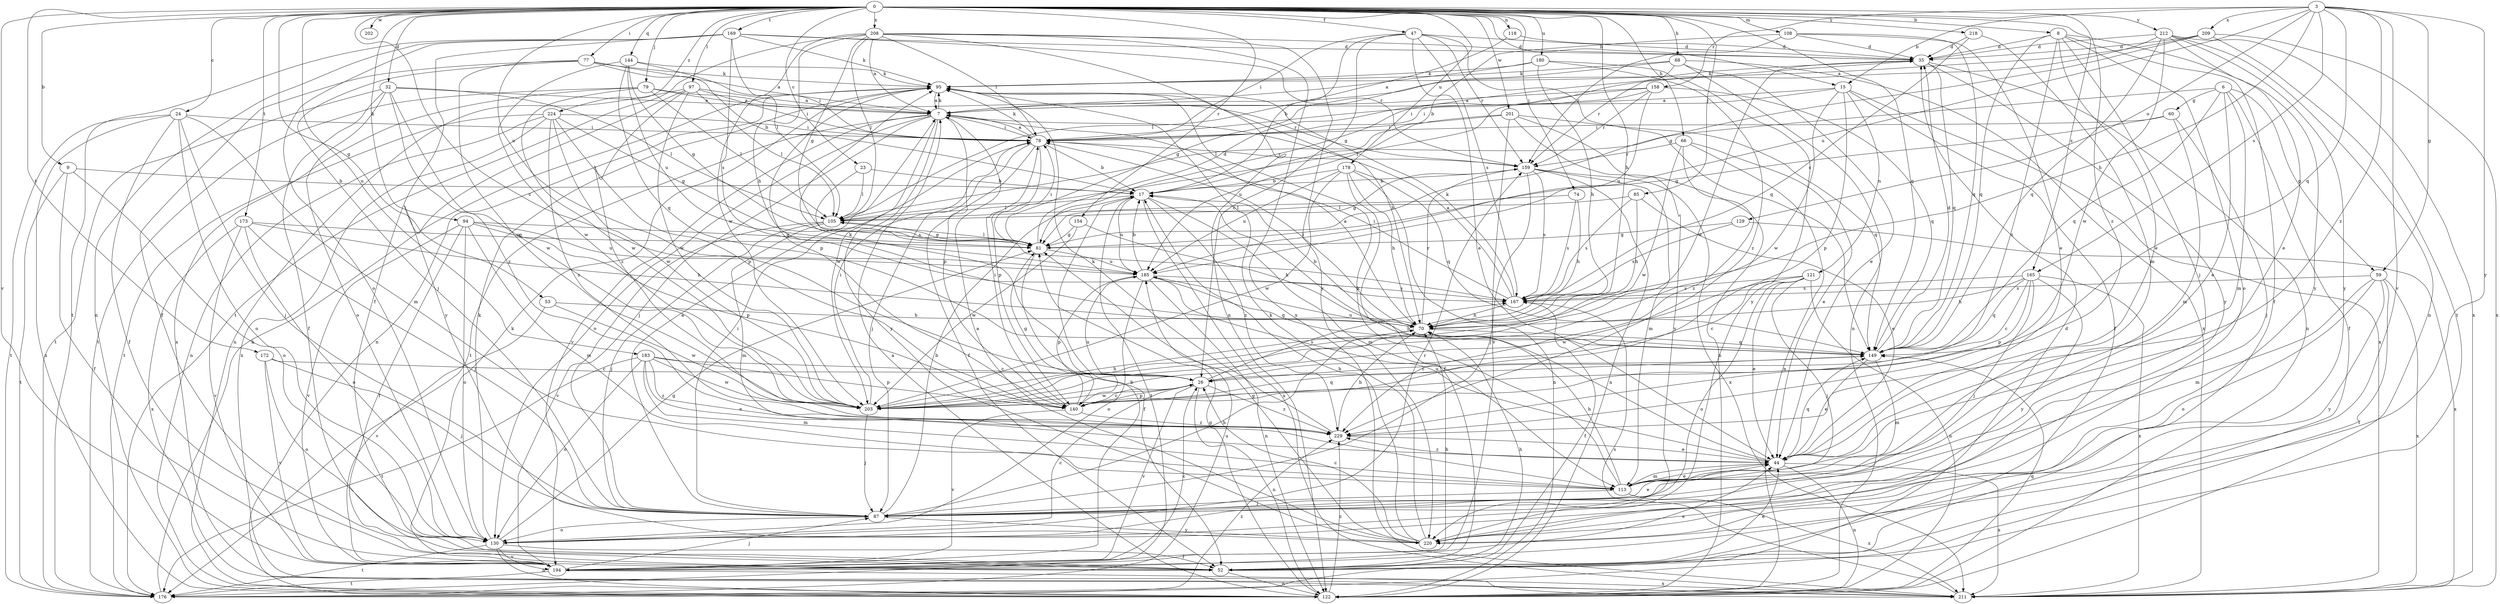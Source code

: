 strict digraph  {
0;
3;
6;
7;
8;
9;
15;
17;
23;
24;
26;
32;
35;
44;
47;
52;
53;
59;
60;
61;
66;
68;
70;
74;
77;
78;
79;
85;
87;
94;
95;
97;
105;
108;
113;
118;
121;
122;
129;
130;
140;
144;
149;
154;
158;
159;
165;
167;
169;
172;
173;
176;
178;
180;
183;
185;
194;
201;
202;
203;
208;
209;
211;
212;
218;
220;
224;
229;
0 -> 8  [label=b];
0 -> 9  [label=b];
0 -> 15  [label=b];
0 -> 23  [label=c];
0 -> 24  [label=c];
0 -> 26  [label=c];
0 -> 32  [label=d];
0 -> 47  [label=f];
0 -> 53  [label=g];
0 -> 66  [label=h];
0 -> 68  [label=h];
0 -> 70  [label=h];
0 -> 74  [label=i];
0 -> 77  [label=i];
0 -> 79  [label=j];
0 -> 85  [label=j];
0 -> 94  [label=k];
0 -> 97  [label=l];
0 -> 108  [label=m];
0 -> 118  [label=n];
0 -> 144  [label=q];
0 -> 149  [label=q];
0 -> 154  [label=r];
0 -> 165  [label=s];
0 -> 169  [label=t];
0 -> 172  [label=t];
0 -> 173  [label=t];
0 -> 178  [label=u];
0 -> 180  [label=u];
0 -> 183  [label=u];
0 -> 185  [label=u];
0 -> 194  [label=v];
0 -> 201  [label=w];
0 -> 202  [label=w];
0 -> 208  [label=x];
0 -> 212  [label=y];
0 -> 218  [label=y];
0 -> 224  [label=z];
0 -> 229  [label=z];
3 -> 15  [label=b];
3 -> 59  [label=g];
3 -> 70  [label=h];
3 -> 129  [label=o];
3 -> 149  [label=q];
3 -> 158  [label=r];
3 -> 165  [label=s];
3 -> 185  [label=u];
3 -> 194  [label=v];
3 -> 209  [label=x];
3 -> 220  [label=y];
3 -> 229  [label=z];
6 -> 44  [label=e];
6 -> 52  [label=f];
6 -> 59  [label=g];
6 -> 60  [label=g];
6 -> 105  [label=l];
6 -> 113  [label=m];
6 -> 149  [label=q];
7 -> 78  [label=i];
7 -> 87  [label=j];
7 -> 95  [label=k];
7 -> 130  [label=o];
7 -> 140  [label=p];
7 -> 176  [label=t];
7 -> 194  [label=v];
7 -> 203  [label=w];
7 -> 220  [label=y];
8 -> 35  [label=d];
8 -> 44  [label=e];
8 -> 52  [label=f];
8 -> 87  [label=j];
8 -> 130  [label=o];
8 -> 149  [label=q];
8 -> 220  [label=y];
8 -> 229  [label=z];
9 -> 17  [label=b];
9 -> 52  [label=f];
9 -> 130  [label=o];
9 -> 176  [label=t];
15 -> 7  [label=a];
15 -> 52  [label=f];
15 -> 78  [label=i];
15 -> 121  [label=n];
15 -> 140  [label=p];
15 -> 203  [label=w];
15 -> 211  [label=x];
17 -> 105  [label=l];
17 -> 113  [label=m];
17 -> 176  [label=t];
17 -> 185  [label=u];
17 -> 211  [label=x];
17 -> 229  [label=z];
23 -> 17  [label=b];
23 -> 105  [label=l];
23 -> 167  [label=s];
24 -> 52  [label=f];
24 -> 78  [label=i];
24 -> 87  [label=j];
24 -> 113  [label=m];
24 -> 122  [label=n];
24 -> 130  [label=o];
24 -> 176  [label=t];
26 -> 95  [label=k];
26 -> 122  [label=n];
26 -> 140  [label=p];
26 -> 167  [label=s];
26 -> 194  [label=v];
26 -> 203  [label=w];
26 -> 229  [label=z];
32 -> 7  [label=a];
32 -> 52  [label=f];
32 -> 105  [label=l];
32 -> 130  [label=o];
32 -> 176  [label=t];
32 -> 203  [label=w];
32 -> 229  [label=z];
35 -> 95  [label=k];
35 -> 122  [label=n];
35 -> 149  [label=q];
35 -> 203  [label=w];
35 -> 220  [label=y];
44 -> 17  [label=b];
44 -> 113  [label=m];
44 -> 122  [label=n];
44 -> 149  [label=q];
44 -> 185  [label=u];
44 -> 211  [label=x];
44 -> 229  [label=z];
47 -> 17  [label=b];
47 -> 26  [label=c];
47 -> 35  [label=d];
47 -> 44  [label=e];
47 -> 78  [label=i];
47 -> 149  [label=q];
47 -> 159  [label=r];
47 -> 167  [label=s];
52 -> 44  [label=e];
52 -> 70  [label=h];
52 -> 122  [label=n];
53 -> 70  [label=h];
53 -> 194  [label=v];
53 -> 203  [label=w];
59 -> 52  [label=f];
59 -> 113  [label=m];
59 -> 130  [label=o];
59 -> 167  [label=s];
59 -> 211  [label=x];
59 -> 220  [label=y];
60 -> 61  [label=g];
60 -> 78  [label=i];
60 -> 87  [label=j];
60 -> 113  [label=m];
61 -> 35  [label=d];
61 -> 52  [label=f];
61 -> 78  [label=i];
61 -> 105  [label=l];
61 -> 185  [label=u];
66 -> 44  [label=e];
66 -> 122  [label=n];
66 -> 159  [label=r];
66 -> 203  [label=w];
66 -> 229  [label=z];
68 -> 44  [label=e];
68 -> 61  [label=g];
68 -> 95  [label=k];
68 -> 122  [label=n];
68 -> 159  [label=r];
68 -> 211  [label=x];
70 -> 7  [label=a];
70 -> 17  [label=b];
70 -> 78  [label=i];
70 -> 149  [label=q];
70 -> 159  [label=r];
74 -> 70  [label=h];
74 -> 105  [label=l];
74 -> 167  [label=s];
77 -> 7  [label=a];
77 -> 17  [label=b];
77 -> 52  [label=f];
77 -> 87  [label=j];
77 -> 95  [label=k];
77 -> 203  [label=w];
78 -> 7  [label=a];
78 -> 17  [label=b];
78 -> 52  [label=f];
78 -> 87  [label=j];
78 -> 95  [label=k];
78 -> 140  [label=p];
78 -> 159  [label=r];
79 -> 7  [label=a];
79 -> 105  [label=l];
79 -> 159  [label=r];
79 -> 176  [label=t];
79 -> 203  [label=w];
79 -> 211  [label=x];
85 -> 44  [label=e];
85 -> 70  [label=h];
85 -> 105  [label=l];
85 -> 167  [label=s];
87 -> 7  [label=a];
87 -> 17  [label=b];
87 -> 44  [label=e];
87 -> 70  [label=h];
87 -> 78  [label=i];
87 -> 130  [label=o];
87 -> 220  [label=y];
94 -> 52  [label=f];
94 -> 61  [label=g];
94 -> 113  [label=m];
94 -> 130  [label=o];
94 -> 140  [label=p];
94 -> 185  [label=u];
94 -> 194  [label=v];
95 -> 7  [label=a];
95 -> 70  [label=h];
95 -> 122  [label=n];
95 -> 140  [label=p];
97 -> 7  [label=a];
97 -> 78  [label=i];
97 -> 105  [label=l];
97 -> 122  [label=n];
97 -> 203  [label=w];
97 -> 220  [label=y];
97 -> 229  [label=z];
105 -> 61  [label=g];
105 -> 87  [label=j];
105 -> 113  [label=m];
105 -> 194  [label=v];
108 -> 17  [label=b];
108 -> 35  [label=d];
108 -> 44  [label=e];
108 -> 149  [label=q];
108 -> 159  [label=r];
113 -> 44  [label=e];
113 -> 70  [label=h];
113 -> 87  [label=j];
113 -> 95  [label=k];
113 -> 211  [label=x];
118 -> 35  [label=d];
118 -> 105  [label=l];
121 -> 26  [label=c];
121 -> 44  [label=e];
121 -> 87  [label=j];
121 -> 122  [label=n];
121 -> 130  [label=o];
121 -> 167  [label=s];
121 -> 203  [label=w];
122 -> 7  [label=a];
122 -> 61  [label=g];
122 -> 149  [label=q];
122 -> 229  [label=z];
129 -> 61  [label=g];
129 -> 167  [label=s];
129 -> 211  [label=x];
130 -> 26  [label=c];
130 -> 52  [label=f];
130 -> 61  [label=g];
130 -> 95  [label=k];
130 -> 122  [label=n];
130 -> 159  [label=r];
130 -> 176  [label=t];
130 -> 194  [label=v];
140 -> 26  [label=c];
140 -> 61  [label=g];
140 -> 78  [label=i];
140 -> 185  [label=u];
140 -> 194  [label=v];
140 -> 229  [label=z];
144 -> 61  [label=g];
144 -> 78  [label=i];
144 -> 95  [label=k];
144 -> 149  [label=q];
144 -> 185  [label=u];
144 -> 203  [label=w];
149 -> 26  [label=c];
149 -> 35  [label=d];
149 -> 44  [label=e];
149 -> 113  [label=m];
149 -> 185  [label=u];
154 -> 61  [label=g];
154 -> 70  [label=h];
154 -> 203  [label=w];
158 -> 7  [label=a];
158 -> 78  [label=i];
158 -> 105  [label=l];
158 -> 149  [label=q];
158 -> 159  [label=r];
158 -> 185  [label=u];
159 -> 17  [label=b];
159 -> 61  [label=g];
159 -> 87  [label=j];
159 -> 113  [label=m];
159 -> 122  [label=n];
159 -> 167  [label=s];
159 -> 211  [label=x];
165 -> 26  [label=c];
165 -> 70  [label=h];
165 -> 87  [label=j];
165 -> 140  [label=p];
165 -> 149  [label=q];
165 -> 167  [label=s];
165 -> 211  [label=x];
165 -> 220  [label=y];
167 -> 7  [label=a];
167 -> 52  [label=f];
167 -> 70  [label=h];
167 -> 78  [label=i];
167 -> 95  [label=k];
169 -> 35  [label=d];
169 -> 52  [label=f];
169 -> 95  [label=k];
169 -> 105  [label=l];
169 -> 122  [label=n];
169 -> 130  [label=o];
169 -> 159  [label=r];
169 -> 167  [label=s];
169 -> 176  [label=t];
172 -> 26  [label=c];
172 -> 87  [label=j];
172 -> 130  [label=o];
172 -> 194  [label=v];
173 -> 61  [label=g];
173 -> 70  [label=h];
173 -> 87  [label=j];
173 -> 130  [label=o];
173 -> 194  [label=v];
173 -> 211  [label=x];
176 -> 35  [label=d];
176 -> 95  [label=k];
176 -> 185  [label=u];
176 -> 229  [label=z];
178 -> 17  [label=b];
178 -> 52  [label=f];
178 -> 70  [label=h];
178 -> 122  [label=n];
178 -> 149  [label=q];
178 -> 185  [label=u];
178 -> 203  [label=w];
180 -> 7  [label=a];
180 -> 70  [label=h];
180 -> 95  [label=k];
180 -> 220  [label=y];
180 -> 229  [label=z];
183 -> 26  [label=c];
183 -> 44  [label=e];
183 -> 113  [label=m];
183 -> 130  [label=o];
183 -> 140  [label=p];
183 -> 176  [label=t];
183 -> 203  [label=w];
183 -> 229  [label=z];
185 -> 17  [label=b];
185 -> 122  [label=n];
185 -> 130  [label=o];
185 -> 140  [label=p];
185 -> 149  [label=q];
185 -> 167  [label=s];
194 -> 17  [label=b];
194 -> 26  [label=c];
194 -> 44  [label=e];
194 -> 70  [label=h];
194 -> 87  [label=j];
194 -> 95  [label=k];
194 -> 176  [label=t];
194 -> 211  [label=x];
201 -> 78  [label=i];
201 -> 122  [label=n];
201 -> 149  [label=q];
201 -> 185  [label=u];
201 -> 194  [label=v];
201 -> 220  [label=y];
203 -> 70  [label=h];
203 -> 78  [label=i];
203 -> 87  [label=j];
203 -> 149  [label=q];
208 -> 7  [label=a];
208 -> 35  [label=d];
208 -> 61  [label=g];
208 -> 70  [label=h];
208 -> 78  [label=i];
208 -> 105  [label=l];
208 -> 122  [label=n];
208 -> 176  [label=t];
208 -> 203  [label=w];
208 -> 211  [label=x];
208 -> 220  [label=y];
209 -> 7  [label=a];
209 -> 35  [label=d];
209 -> 61  [label=g];
209 -> 176  [label=t];
209 -> 211  [label=x];
211 -> 167  [label=s];
212 -> 35  [label=d];
212 -> 44  [label=e];
212 -> 61  [label=g];
212 -> 122  [label=n];
212 -> 149  [label=q];
212 -> 203  [label=w];
212 -> 211  [label=x];
212 -> 220  [label=y];
218 -> 35  [label=d];
218 -> 113  [label=m];
218 -> 167  [label=s];
220 -> 7  [label=a];
220 -> 17  [label=b];
220 -> 26  [label=c];
220 -> 61  [label=g];
220 -> 95  [label=k];
224 -> 61  [label=g];
224 -> 78  [label=i];
224 -> 122  [label=n];
224 -> 140  [label=p];
224 -> 176  [label=t];
224 -> 203  [label=w];
224 -> 211  [label=x];
224 -> 229  [label=z];
229 -> 44  [label=e];
229 -> 70  [label=h];
229 -> 95  [label=k];
}
